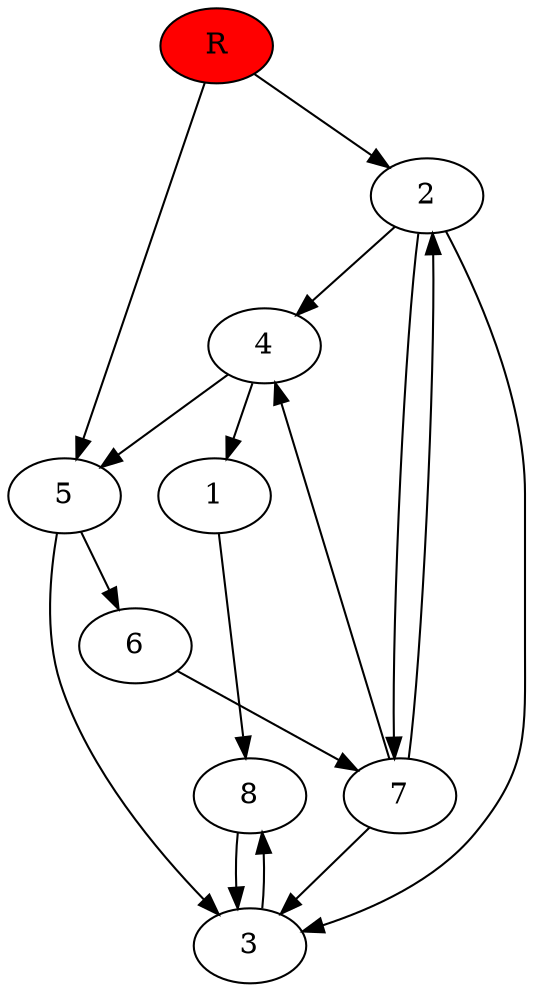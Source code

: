 digraph prb32948 {
	1
	2
	3
	4
	5
	6
	7
	8
	R [fillcolor="#ff0000" style=filled]
	1 -> 8
	2 -> 3
	2 -> 4
	2 -> 7
	3 -> 8
	4 -> 1
	4 -> 5
	5 -> 3
	5 -> 6
	6 -> 7
	7 -> 2
	7 -> 3
	7 -> 4
	8 -> 3
	R -> 2
	R -> 5
}
